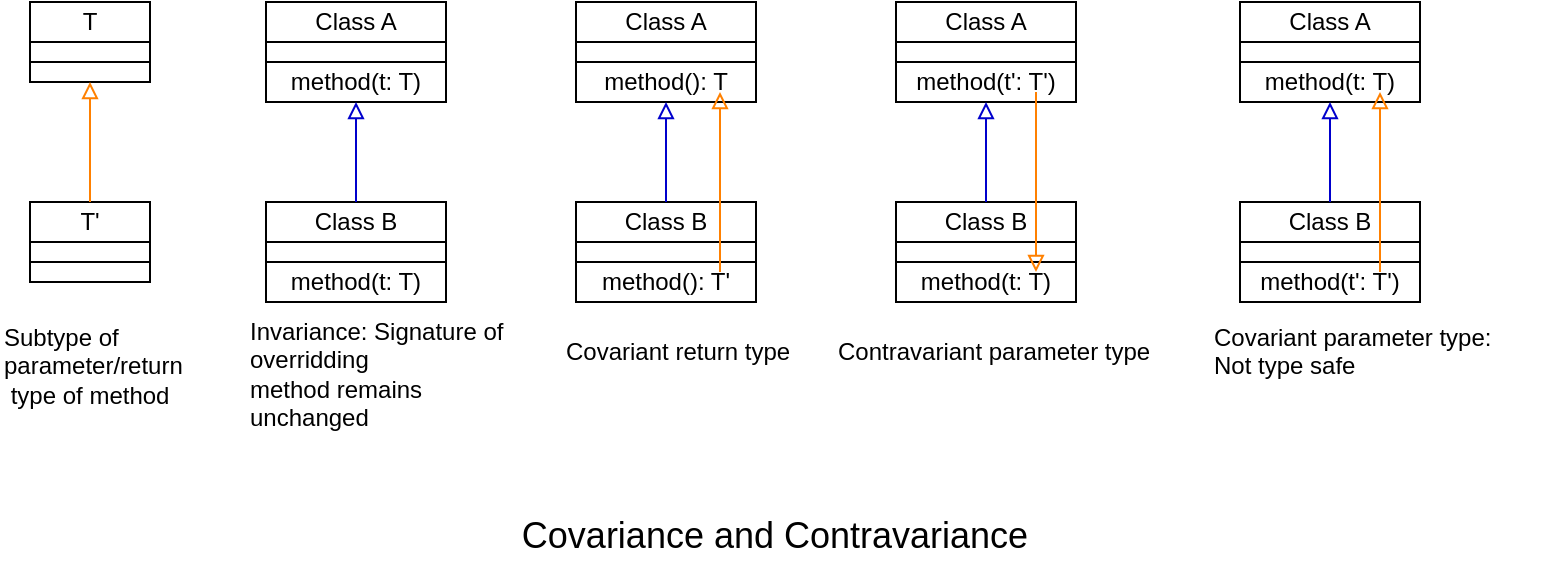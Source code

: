 <mxfile version="26.2.14" pages="2">
  <diagram name="Page-1" id="QpAsIc9VxQo2tAjJdrUa">
    <mxGraphModel dx="1434" dy="754" grid="1" gridSize="10" guides="1" tooltips="1" connect="1" arrows="1" fold="1" page="1" pageScale="1" pageWidth="850" pageHeight="1100" math="0" shadow="0">
      <root>
        <mxCell id="0" />
        <mxCell id="1" parent="0" />
        <mxCell id="6JyDffBrf_J0hEYX_xAe-16" value="" style="group" parent="1" vertex="1" connectable="0">
          <mxGeometry x="65" y="41" width="60" height="40" as="geometry" />
        </mxCell>
        <mxCell id="6JyDffBrf_J0hEYX_xAe-12" value="T" style="rounded=0;whiteSpace=wrap;html=1;" parent="6JyDffBrf_J0hEYX_xAe-16" vertex="1">
          <mxGeometry width="60" height="20" as="geometry" />
        </mxCell>
        <mxCell id="6JyDffBrf_J0hEYX_xAe-13" value="" style="rounded=0;whiteSpace=wrap;html=1;" parent="6JyDffBrf_J0hEYX_xAe-16" vertex="1">
          <mxGeometry y="20" width="60" height="10" as="geometry" />
        </mxCell>
        <mxCell id="6JyDffBrf_J0hEYX_xAe-15" value="" style="rounded=0;whiteSpace=wrap;html=1;" parent="6JyDffBrf_J0hEYX_xAe-16" vertex="1">
          <mxGeometry y="30" width="60" height="10" as="geometry" />
        </mxCell>
        <mxCell id="6JyDffBrf_J0hEYX_xAe-17" value="" style="group" parent="1" vertex="1" connectable="0">
          <mxGeometry x="65" y="141" width="60" height="40" as="geometry" />
        </mxCell>
        <mxCell id="6JyDffBrf_J0hEYX_xAe-18" value="T&#39;" style="rounded=0;whiteSpace=wrap;html=1;" parent="6JyDffBrf_J0hEYX_xAe-17" vertex="1">
          <mxGeometry width="60" height="20" as="geometry" />
        </mxCell>
        <mxCell id="6JyDffBrf_J0hEYX_xAe-19" value="" style="rounded=0;whiteSpace=wrap;html=1;" parent="6JyDffBrf_J0hEYX_xAe-17" vertex="1">
          <mxGeometry y="20" width="60" height="10" as="geometry" />
        </mxCell>
        <mxCell id="6JyDffBrf_J0hEYX_xAe-20" value="" style="rounded=0;whiteSpace=wrap;html=1;" parent="6JyDffBrf_J0hEYX_xAe-17" vertex="1">
          <mxGeometry y="30" width="60" height="10" as="geometry" />
        </mxCell>
        <mxCell id="6JyDffBrf_J0hEYX_xAe-21" value="" style="endArrow=block;endFill=0;html=1;edgeStyle=orthogonalEdgeStyle;align=left;verticalAlign=top;rounded=0;strokeColor=#FF8000;exitX=0.5;exitY=0;exitDx=0;exitDy=0;" parent="1" source="6JyDffBrf_J0hEYX_xAe-18" edge="1">
          <mxGeometry x="-1" relative="1" as="geometry">
            <mxPoint x="95" y="124.429" as="sourcePoint" />
            <mxPoint x="95" y="81" as="targetPoint" />
            <mxPoint as="offset" />
          </mxGeometry>
        </mxCell>
        <mxCell id="6JyDffBrf_J0hEYX_xAe-24" value="" style="group" parent="1" vertex="1" connectable="0">
          <mxGeometry x="183" y="41" width="90" height="50" as="geometry" />
        </mxCell>
        <mxCell id="6JyDffBrf_J0hEYX_xAe-25" value="Class A" style="rounded=0;whiteSpace=wrap;html=1;" parent="6JyDffBrf_J0hEYX_xAe-24" vertex="1">
          <mxGeometry width="90" height="20" as="geometry" />
        </mxCell>
        <mxCell id="6JyDffBrf_J0hEYX_xAe-26" value="" style="rounded=0;whiteSpace=wrap;html=1;" parent="6JyDffBrf_J0hEYX_xAe-24" vertex="1">
          <mxGeometry y="20" width="90" height="10" as="geometry" />
        </mxCell>
        <mxCell id="6JyDffBrf_J0hEYX_xAe-27" value="method(t: T)" style="rounded=0;whiteSpace=wrap;html=1;" parent="6JyDffBrf_J0hEYX_xAe-24" vertex="1">
          <mxGeometry y="30" width="90" height="20" as="geometry" />
        </mxCell>
        <mxCell id="6JyDffBrf_J0hEYX_xAe-37" value="" style="group" parent="1" vertex="1" connectable="0">
          <mxGeometry x="183" y="141" width="90" height="50" as="geometry" />
        </mxCell>
        <mxCell id="6JyDffBrf_J0hEYX_xAe-38" value="Class B" style="rounded=0;whiteSpace=wrap;html=1;" parent="6JyDffBrf_J0hEYX_xAe-37" vertex="1">
          <mxGeometry width="90" height="20" as="geometry" />
        </mxCell>
        <mxCell id="6JyDffBrf_J0hEYX_xAe-39" value="" style="rounded=0;whiteSpace=wrap;html=1;" parent="6JyDffBrf_J0hEYX_xAe-37" vertex="1">
          <mxGeometry y="20" width="90" height="10" as="geometry" />
        </mxCell>
        <mxCell id="6JyDffBrf_J0hEYX_xAe-40" value="method(t: T)" style="rounded=0;whiteSpace=wrap;html=1;" parent="6JyDffBrf_J0hEYX_xAe-37" vertex="1">
          <mxGeometry y="30" width="90" height="20" as="geometry" />
        </mxCell>
        <mxCell id="6JyDffBrf_J0hEYX_xAe-42" style="edgeStyle=orthogonalEdgeStyle;rounded=0;orthogonalLoop=1;jettySize=auto;html=1;entryX=0.5;entryY=1;entryDx=0;entryDy=0;strokeColor=#0000CC;endArrow=block;endFill=0;" parent="1" source="6JyDffBrf_J0hEYX_xAe-38" target="6JyDffBrf_J0hEYX_xAe-27" edge="1">
          <mxGeometry relative="1" as="geometry" />
        </mxCell>
        <mxCell id="6JyDffBrf_J0hEYX_xAe-43" value="" style="group" parent="1" vertex="1" connectable="0">
          <mxGeometry x="338" y="41" width="90" height="50" as="geometry" />
        </mxCell>
        <mxCell id="6JyDffBrf_J0hEYX_xAe-44" value="Class A" style="rounded=0;whiteSpace=wrap;html=1;" parent="6JyDffBrf_J0hEYX_xAe-43" vertex="1">
          <mxGeometry width="90" height="20" as="geometry" />
        </mxCell>
        <mxCell id="6JyDffBrf_J0hEYX_xAe-45" value="" style="rounded=0;whiteSpace=wrap;html=1;" parent="6JyDffBrf_J0hEYX_xAe-43" vertex="1">
          <mxGeometry y="20" width="90" height="10" as="geometry" />
        </mxCell>
        <mxCell id="6JyDffBrf_J0hEYX_xAe-46" value="method(): T" style="rounded=0;whiteSpace=wrap;html=1;" parent="6JyDffBrf_J0hEYX_xAe-43" vertex="1">
          <mxGeometry y="30" width="90" height="20" as="geometry" />
        </mxCell>
        <mxCell id="6JyDffBrf_J0hEYX_xAe-47" value="" style="group" parent="1" vertex="1" connectable="0">
          <mxGeometry x="338" y="141" width="90" height="50" as="geometry" />
        </mxCell>
        <mxCell id="6JyDffBrf_J0hEYX_xAe-48" value="Class B" style="rounded=0;whiteSpace=wrap;html=1;" parent="6JyDffBrf_J0hEYX_xAe-47" vertex="1">
          <mxGeometry width="90" height="20" as="geometry" />
        </mxCell>
        <mxCell id="6JyDffBrf_J0hEYX_xAe-49" value="" style="rounded=0;whiteSpace=wrap;html=1;" parent="6JyDffBrf_J0hEYX_xAe-47" vertex="1">
          <mxGeometry y="20" width="90" height="10" as="geometry" />
        </mxCell>
        <mxCell id="6JyDffBrf_J0hEYX_xAe-50" value="method(): T&#39;" style="rounded=0;whiteSpace=wrap;html=1;" parent="6JyDffBrf_J0hEYX_xAe-47" vertex="1">
          <mxGeometry y="30" width="90" height="20" as="geometry" />
        </mxCell>
        <mxCell id="6JyDffBrf_J0hEYX_xAe-51" style="edgeStyle=orthogonalEdgeStyle;rounded=0;orthogonalLoop=1;jettySize=auto;html=1;entryX=0.5;entryY=1;entryDx=0;entryDy=0;strokeColor=#0000CC;endArrow=block;endFill=0;" parent="1" source="6JyDffBrf_J0hEYX_xAe-48" target="6JyDffBrf_J0hEYX_xAe-46" edge="1">
          <mxGeometry relative="1" as="geometry" />
        </mxCell>
        <mxCell id="6JyDffBrf_J0hEYX_xAe-53" value="" style="endArrow=block;endFill=0;html=1;edgeStyle=orthogonalEdgeStyle;align=left;verticalAlign=top;rounded=0;strokeColor=#FF8000;" parent="1" edge="1">
          <mxGeometry x="-1" relative="1" as="geometry">
            <mxPoint x="410" y="176" as="sourcePoint" />
            <mxPoint x="410" y="86" as="targetPoint" />
            <mxPoint as="offset" />
          </mxGeometry>
        </mxCell>
        <mxCell id="6JyDffBrf_J0hEYX_xAe-54" value="" style="group" parent="1" vertex="1" connectable="0">
          <mxGeometry x="498" y="41" width="90" height="50" as="geometry" />
        </mxCell>
        <mxCell id="6JyDffBrf_J0hEYX_xAe-55" value="Class A" style="rounded=0;whiteSpace=wrap;html=1;" parent="6JyDffBrf_J0hEYX_xAe-54" vertex="1">
          <mxGeometry width="90" height="20" as="geometry" />
        </mxCell>
        <mxCell id="6JyDffBrf_J0hEYX_xAe-56" value="" style="rounded=0;whiteSpace=wrap;html=1;" parent="6JyDffBrf_J0hEYX_xAe-54" vertex="1">
          <mxGeometry y="20" width="90" height="10" as="geometry" />
        </mxCell>
        <mxCell id="6JyDffBrf_J0hEYX_xAe-57" value="method(t&#39;: T&#39;)" style="rounded=0;whiteSpace=wrap;html=1;" parent="6JyDffBrf_J0hEYX_xAe-54" vertex="1">
          <mxGeometry y="30" width="90" height="20" as="geometry" />
        </mxCell>
        <mxCell id="6JyDffBrf_J0hEYX_xAe-58" value="" style="group" parent="1" vertex="1" connectable="0">
          <mxGeometry x="498" y="141" width="90" height="50" as="geometry" />
        </mxCell>
        <mxCell id="6JyDffBrf_J0hEYX_xAe-59" value="Class B" style="rounded=0;whiteSpace=wrap;html=1;" parent="6JyDffBrf_J0hEYX_xAe-58" vertex="1">
          <mxGeometry width="90" height="20" as="geometry" />
        </mxCell>
        <mxCell id="6JyDffBrf_J0hEYX_xAe-60" value="" style="rounded=0;whiteSpace=wrap;html=1;" parent="6JyDffBrf_J0hEYX_xAe-58" vertex="1">
          <mxGeometry y="20" width="90" height="10" as="geometry" />
        </mxCell>
        <mxCell id="6JyDffBrf_J0hEYX_xAe-61" value="method(t: T)" style="rounded=0;whiteSpace=wrap;html=1;" parent="6JyDffBrf_J0hEYX_xAe-58" vertex="1">
          <mxGeometry y="30" width="90" height="20" as="geometry" />
        </mxCell>
        <mxCell id="6JyDffBrf_J0hEYX_xAe-62" style="edgeStyle=orthogonalEdgeStyle;rounded=0;orthogonalLoop=1;jettySize=auto;html=1;entryX=0.5;entryY=1;entryDx=0;entryDy=0;strokeColor=#0000CC;endArrow=block;endFill=0;" parent="1" source="6JyDffBrf_J0hEYX_xAe-59" target="6JyDffBrf_J0hEYX_xAe-57" edge="1">
          <mxGeometry relative="1" as="geometry" />
        </mxCell>
        <mxCell id="6JyDffBrf_J0hEYX_xAe-63" value="" style="endArrow=none;endFill=0;html=1;edgeStyle=orthogonalEdgeStyle;align=left;verticalAlign=top;rounded=0;strokeColor=#FF8000;startArrow=block;startFill=0;" parent="1" edge="1">
          <mxGeometry x="-1" relative="1" as="geometry">
            <mxPoint x="568" y="176" as="sourcePoint" />
            <mxPoint x="568" y="86" as="targetPoint" />
            <mxPoint as="offset" />
          </mxGeometry>
        </mxCell>
        <mxCell id="6JyDffBrf_J0hEYX_xAe-64" value="" style="group" parent="1" vertex="1" connectable="0">
          <mxGeometry x="670" y="41" width="90" height="50" as="geometry" />
        </mxCell>
        <mxCell id="6JyDffBrf_J0hEYX_xAe-65" value="Class A" style="rounded=0;whiteSpace=wrap;html=1;" parent="6JyDffBrf_J0hEYX_xAe-64" vertex="1">
          <mxGeometry width="90" height="20" as="geometry" />
        </mxCell>
        <mxCell id="6JyDffBrf_J0hEYX_xAe-66" value="" style="rounded=0;whiteSpace=wrap;html=1;" parent="6JyDffBrf_J0hEYX_xAe-64" vertex="1">
          <mxGeometry y="20" width="90" height="10" as="geometry" />
        </mxCell>
        <mxCell id="6JyDffBrf_J0hEYX_xAe-67" value="method(t: T)" style="rounded=0;whiteSpace=wrap;html=1;" parent="6JyDffBrf_J0hEYX_xAe-64" vertex="1">
          <mxGeometry y="30" width="90" height="20" as="geometry" />
        </mxCell>
        <mxCell id="6JyDffBrf_J0hEYX_xAe-68" value="" style="group" parent="1" vertex="1" connectable="0">
          <mxGeometry x="670" y="141" width="90" height="50" as="geometry" />
        </mxCell>
        <mxCell id="6JyDffBrf_J0hEYX_xAe-69" value="Class B" style="rounded=0;whiteSpace=wrap;html=1;" parent="6JyDffBrf_J0hEYX_xAe-68" vertex="1">
          <mxGeometry width="90" height="20" as="geometry" />
        </mxCell>
        <mxCell id="6JyDffBrf_J0hEYX_xAe-70" value="" style="rounded=0;whiteSpace=wrap;html=1;" parent="6JyDffBrf_J0hEYX_xAe-68" vertex="1">
          <mxGeometry y="20" width="90" height="10" as="geometry" />
        </mxCell>
        <mxCell id="6JyDffBrf_J0hEYX_xAe-71" value="method(t&#39;: T&#39;)" style="rounded=0;whiteSpace=wrap;html=1;" parent="6JyDffBrf_J0hEYX_xAe-68" vertex="1">
          <mxGeometry y="30" width="90" height="20" as="geometry" />
        </mxCell>
        <mxCell id="6JyDffBrf_J0hEYX_xAe-72" style="edgeStyle=orthogonalEdgeStyle;rounded=0;orthogonalLoop=1;jettySize=auto;html=1;entryX=0.5;entryY=1;entryDx=0;entryDy=0;strokeColor=#0000CC;endArrow=block;endFill=0;" parent="1" source="6JyDffBrf_J0hEYX_xAe-69" target="6JyDffBrf_J0hEYX_xAe-67" edge="1">
          <mxGeometry relative="1" as="geometry" />
        </mxCell>
        <mxCell id="6JyDffBrf_J0hEYX_xAe-74" value="" style="endArrow=block;endFill=0;html=1;edgeStyle=orthogonalEdgeStyle;align=left;verticalAlign=top;rounded=0;strokeColor=#FF8000;" parent="1" edge="1">
          <mxGeometry x="-1" relative="1" as="geometry">
            <mxPoint x="740" y="176" as="sourcePoint" />
            <mxPoint x="740" y="86" as="targetPoint" />
            <mxPoint as="offset" />
          </mxGeometry>
        </mxCell>
        <mxCell id="6JyDffBrf_J0hEYX_xAe-75" value="Subtype of&amp;nbsp;&lt;div&gt;parameter/return&lt;div&gt;&amp;nbsp;type of method&lt;/div&gt;&lt;/div&gt;" style="text;html=1;align=left;verticalAlign=middle;resizable=0;points=[];autosize=1;strokeColor=none;fillColor=none;" parent="1" vertex="1">
          <mxGeometry x="50" y="193" width="110" height="60" as="geometry" />
        </mxCell>
        <mxCell id="6JyDffBrf_J0hEYX_xAe-76" value="Invariance: Signature of&amp;nbsp;&lt;div&gt;overridding&amp;nbsp;&lt;div&gt;method remains&amp;nbsp;&lt;/div&gt;&lt;div&gt;unchanged&lt;/div&gt;&lt;/div&gt;" style="text;html=1;align=left;verticalAlign=middle;resizable=0;points=[];autosize=1;strokeColor=none;fillColor=none;" parent="1" vertex="1">
          <mxGeometry x="173" y="192" width="150" height="70" as="geometry" />
        </mxCell>
        <mxCell id="6JyDffBrf_J0hEYX_xAe-77" value="Covariant return type&lt;div&gt;&lt;br&gt;&lt;/div&gt;" style="text;html=1;align=left;verticalAlign=middle;resizable=0;points=[];autosize=1;strokeColor=none;fillColor=none;" parent="1" vertex="1">
          <mxGeometry x="331" y="203" width="140" height="40" as="geometry" />
        </mxCell>
        <mxCell id="6JyDffBrf_J0hEYX_xAe-78" value="Contravariant parameter type" style="text;html=1;align=left;verticalAlign=middle;resizable=0;points=[];autosize=1;strokeColor=none;fillColor=none;" parent="1" vertex="1">
          <mxGeometry x="467" y="201" width="180" height="30" as="geometry" />
        </mxCell>
        <mxCell id="6JyDffBrf_J0hEYX_xAe-80" value="Covariant parameter type:&amp;nbsp;&lt;div&gt;Not type safe&lt;div&gt;&lt;br&gt;&lt;/div&gt;&lt;/div&gt;" style="text;html=1;align=left;verticalAlign=middle;resizable=0;points=[];autosize=1;strokeColor=none;fillColor=none;" parent="1" vertex="1">
          <mxGeometry x="655" y="193" width="170" height="60" as="geometry" />
        </mxCell>
        <mxCell id="6JyDffBrf_J0hEYX_xAe-82" value="&lt;font style=&quot;font-size: 18px;&quot;&gt;Covariance and Contravariance&lt;/font&gt;" style="text;html=1;align=center;verticalAlign=middle;resizable=0;points=[];autosize=1;strokeColor=none;fillColor=none;" parent="1" vertex="1">
          <mxGeometry x="297" y="288" width="280" height="40" as="geometry" />
        </mxCell>
      </root>
    </mxGraphModel>
  </diagram>
  <diagram id="mVsqojiOygB-uuAasu_9" name="Loom">
    <mxGraphModel dx="223" dy="368" grid="1" gridSize="10" guides="1" tooltips="1" connect="1" arrows="1" fold="1" page="1" pageScale="1" pageWidth="850" pageHeight="1100" math="0" shadow="0">
      <root>
        <mxCell id="0" />
        <mxCell id="1" parent="0" />
        <mxCell id="k1QlYY30l8eu8NrdW4HK-1" value="Spring MVC Application" style="text;html=1;align=center;verticalAlign=middle;resizable=0;points=[];autosize=1;strokeColor=none;fillColor=none;" parent="1" vertex="1">
          <mxGeometry x="80" width="150" height="30" as="geometry" />
        </mxCell>
        <mxCell id="k1QlYY30l8eu8NrdW4HK-2" value="" style="image;aspect=fixed;html=1;points=[];align=center;fontSize=12;image=img/lib/azure2/general/Browser.svg;sketch=1;curveFitting=1;jiggle=2;" parent="1" vertex="1">
          <mxGeometry x="10" y="166.243" width="45.647" height="36.517" as="geometry" />
        </mxCell>
        <mxCell id="k1QlYY30l8eu8NrdW4HK-3" value="" style="rounded=1;whiteSpace=wrap;html=1;dashed=1;dashPattern=8 8;sketch=1;curveFitting=1;jiggle=2;" parent="1" vertex="1">
          <mxGeometry x="142.346" y="40" width="184.568" height="289" as="geometry" />
        </mxCell>
        <mxCell id="k1QlYY30l8eu8NrdW4HK-5" value="" style="image;aspect=fixed;html=1;points=[];align=center;fontSize=12;image=img/lib/azure2/compute/Azure_Spring_Cloud.svg;" parent="1" vertex="1">
          <mxGeometry x="207.346" y="202.827" width="47.754" height="47.754" as="geometry" />
        </mxCell>
        <mxCell id="k1QlYY30l8eu8NrdW4HK-7" value="" style="dashed=0;outlineConnect=0;html=1;align=center;labelPosition=center;verticalLabelPosition=bottom;verticalAlign=top;shape=mxgraph.webicons.java;gradientColor=#DFDEDE;" parent="1" vertex="1">
          <mxGeometry x="193.543" y="81.588" width="82.173" height="72.18" as="geometry" />
        </mxCell>
        <mxCell id="k1QlYY30l8eu8NrdW4HK-8" value="" style="html=1;verticalLabelPosition=bottom;align=center;labelBackgroundColor=#ffffff;verticalAlign=top;strokeWidth=2;strokeColor=#0080F0;shadow=0;dashed=0;shape=mxgraph.ios7.icons.data;" parent="1" vertex="1">
          <mxGeometry x="479.383" y="43.524" width="56.173" height="49.341" as="geometry" />
        </mxCell>
        <mxCell id="k1QlYY30l8eu8NrdW4HK-9" value="" style="image;aspect=fixed;html=1;points=[];align=center;fontSize=12;image=img/lib/azure2/general/Files.svg;sketch=1;curveFitting=1;jiggle=2;" parent="1" vertex="1">
          <mxGeometry x="479.383" y="108.726" width="56.181" height="61.448" as="geometry" />
        </mxCell>
        <mxCell id="k1QlYY30l8eu8NrdW4HK-10" value="" style="outlineConnect=0;fontColor=#232F3E;gradientColor=none;strokeColor=#232F3E;fillColor=#ffffff;dashed=0;verticalLabelPosition=bottom;verticalAlign=top;align=center;html=1;fontSize=12;fontStyle=0;aspect=fixed;shape=mxgraph.aws4.resourceIcon;resIcon=mxgraph.aws4.internet;" parent="1" vertex="1">
          <mxGeometry x="479.383" y="192.959" width="61.799" height="61.799" as="geometry" />
        </mxCell>
        <mxCell id="k1QlYY30l8eu8NrdW4HK-11" value="" style="points=[];aspect=fixed;html=1;align=center;shadow=0;dashed=0;fillColor=#FF6A00;strokeColor=none;shape=mxgraph.alibaba_cloud.kafka;" parent="1" vertex="1">
          <mxGeometry x="479.383" y="283.183" width="56.883" height="42.136" as="geometry" />
        </mxCell>
        <mxCell id="k1QlYY30l8eu8NrdW4HK-12" value="" style="endArrow=classic;html=1;rounded=0;sketch=1;curveFitting=1;jiggle=2;" parent="1" edge="1">
          <mxGeometry width="50" height="50" relative="1" as="geometry">
            <mxPoint x="326.914" y="67.49" as="sourcePoint" />
            <mxPoint x="479.383" y="67.49" as="targetPoint" />
          </mxGeometry>
        </mxCell>
        <mxCell id="k1QlYY30l8eu8NrdW4HK-13" value="" style="endArrow=classic;html=1;rounded=0;sketch=1;curveFitting=1;jiggle=2;" parent="1" edge="1">
          <mxGeometry width="50" height="50" relative="1" as="geometry">
            <mxPoint x="326.914" y="130.929" as="sourcePoint" />
            <mxPoint x="479.383" y="130.929" as="targetPoint" />
          </mxGeometry>
        </mxCell>
        <mxCell id="k1QlYY30l8eu8NrdW4HK-14" value="" style="endArrow=classic;html=1;rounded=0;sketch=1;curveFitting=1;jiggle=2;" parent="1" edge="1">
          <mxGeometry width="50" height="50" relative="1" as="geometry">
            <mxPoint x="326.914" y="223.734" as="sourcePoint" />
            <mxPoint x="479.383" y="223.734" as="targetPoint" />
          </mxGeometry>
        </mxCell>
        <mxCell id="k1QlYY30l8eu8NrdW4HK-15" value="" style="endArrow=classic;html=1;rounded=0;sketch=1;curveFitting=1;jiggle=2;" parent="1" edge="1">
          <mxGeometry width="50" height="50" relative="1" as="geometry">
            <mxPoint x="326.914" y="300.1" as="sourcePoint" />
            <mxPoint x="479.383" y="300.1" as="targetPoint" />
          </mxGeometry>
        </mxCell>
        <mxCell id="k1QlYY30l8eu8NrdW4HK-16" value="Database" style="text;html=1;align=center;verticalAlign=middle;resizable=0;points=[];autosize=1;strokeColor=none;fillColor=none;sketch=1;curveFitting=1;jiggle=2;" parent="1" vertex="1">
          <mxGeometry x="367.037" y="43.524" width="70" height="30" as="geometry" />
        </mxCell>
        <mxCell id="k1QlYY30l8eu8NrdW4HK-17" value="InputStream" style="text;html=1;align=center;verticalAlign=middle;resizable=0;points=[];autosize=1;strokeColor=none;fillColor=none;sketch=1;curveFitting=1;jiggle=2;" parent="1" vertex="1">
          <mxGeometry x="359.012" y="107.104" width="90" height="30" as="geometry" />
        </mxCell>
        <mxCell id="k1QlYY30l8eu8NrdW4HK-18" value="HTTP" style="text;html=1;align=center;verticalAlign=middle;resizable=0;points=[];autosize=1;strokeColor=none;fillColor=none;sketch=1;curveFitting=1;jiggle=2;" parent="1" vertex="1">
          <mxGeometry x="383.086" y="202.827" width="50" height="30" as="geometry" />
        </mxCell>
        <mxCell id="k1QlYY30l8eu8NrdW4HK-19" value="Message Brokers" style="text;html=1;align=center;verticalAlign=middle;resizable=0;points=[];autosize=1;strokeColor=none;fillColor=none;sketch=1;curveFitting=1;jiggle=2;" parent="1" vertex="1">
          <mxGeometry x="355" y="277.544" width="120" height="30" as="geometry" />
        </mxCell>
        <mxCell id="k1QlYY30l8eu8NrdW4HK-21" value="" style="endArrow=classic;html=1;rounded=0;sketch=1;curveFitting=1;jiggle=2;" parent="1" edge="1">
          <mxGeometry width="50" height="50" relative="1" as="geometry">
            <mxPoint x="60" y="190" as="sourcePoint" />
            <mxPoint x="140" y="190" as="targetPoint" />
          </mxGeometry>
        </mxCell>
        <mxCell id="k1QlYY30l8eu8NrdW4HK-22" value="Thread Per Request Model" style="text;html=1;align=center;verticalAlign=middle;resizable=0;points=[];autosize=1;strokeColor=none;fillColor=none;sketch=1;curveFitting=1;jiggle=2;" parent="1" vertex="1">
          <mxGeometry x="37.35" y="368" width="170" height="30" as="geometry" />
        </mxCell>
        <mxCell id="k1QlYY30l8eu8NrdW4HK-23" value="" style="image;aspect=fixed;html=1;points=[];align=center;fontSize=12;image=img/lib/azure2/general/Browser.svg;sketch=1;curveFitting=1;jiggle=2;" parent="1" vertex="1">
          <mxGeometry x="10" y="484.5" width="125" height="100" as="geometry" />
        </mxCell>
        <mxCell id="k1QlYY30l8eu8NrdW4HK-24" value="" style="rounded=1;whiteSpace=wrap;html=1;dashed=1;dashPattern=8 8;sketch=1;curveFitting=1;jiggle=2;" parent="1" vertex="1">
          <mxGeometry x="250" y="390" width="160" height="260" as="geometry" />
        </mxCell>
        <mxCell id="k1QlYY30l8eu8NrdW4HK-25" value="Thread" style="rounded=1;whiteSpace=wrap;html=1;fillColor=#f8cecc;strokeColor=#b85450;sketch=1;curveFitting=1;jiggle=2;" parent="1" vertex="1">
          <mxGeometry x="267.95" y="398" width="120" height="30" as="geometry" />
        </mxCell>
        <mxCell id="k1QlYY30l8eu8NrdW4HK-26" value="Thread" style="rounded=1;whiteSpace=wrap;html=1;fillColor=#f8cecc;strokeColor=#b85450;sketch=1;curveFitting=1;jiggle=2;" parent="1" vertex="1">
          <mxGeometry x="267.95" y="447.5" width="120" height="30" as="geometry" />
        </mxCell>
        <mxCell id="k1QlYY30l8eu8NrdW4HK-27" value="Thread" style="rounded=1;whiteSpace=wrap;html=1;fillColor=#f8cecc;strokeColor=#b85450;sketch=1;curveFitting=1;jiggle=2;" parent="1" vertex="1">
          <mxGeometry x="269.04" y="493" width="120" height="30" as="geometry" />
        </mxCell>
        <mxCell id="k1QlYY30l8eu8NrdW4HK-28" value="Thread" style="rounded=1;whiteSpace=wrap;html=1;fillColor=#f8cecc;strokeColor=#b85450;sketch=1;curveFitting=1;jiggle=2;" parent="1" vertex="1">
          <mxGeometry x="269.04" y="543" width="120" height="30" as="geometry" />
        </mxCell>
        <mxCell id="k1QlYY30l8eu8NrdW4HK-29" value="Thread" style="rounded=1;whiteSpace=wrap;html=1;fillColor=#f8cecc;strokeColor=#b85450;sketch=1;curveFitting=1;jiggle=2;" parent="1" vertex="1">
          <mxGeometry x="269.04" y="593" width="120" height="30" as="geometry" />
        </mxCell>
        <mxCell id="k1QlYY30l8eu8NrdW4HK-30" value="" style="endArrow=classic;html=1;rounded=0;sketch=1;curveFitting=1;jiggle=2;" parent="1" edge="1">
          <mxGeometry width="50" height="50" relative="1" as="geometry">
            <mxPoint x="140" y="500" as="sourcePoint" />
            <mxPoint x="240" y="500" as="targetPoint" />
          </mxGeometry>
        </mxCell>
        <mxCell id="k1QlYY30l8eu8NrdW4HK-31" value="" style="endArrow=classic;html=1;rounded=0;sketch=1;curveFitting=1;jiggle=2;" parent="1" edge="1">
          <mxGeometry width="50" height="50" relative="1" as="geometry">
            <mxPoint x="240" y="550" as="sourcePoint" />
            <mxPoint x="140" y="550" as="targetPoint" />
          </mxGeometry>
        </mxCell>
        <mxCell id="k1QlYY30l8eu8NrdW4HK-32" value="Request" style="text;html=1;align=center;verticalAlign=middle;resizable=0;points=[];autosize=1;strokeColor=none;fillColor=none;sketch=1;curveFitting=1;jiggle=2;" parent="1" vertex="1">
          <mxGeometry x="155" y="470" width="70" height="30" as="geometry" />
        </mxCell>
        <mxCell id="k1QlYY30l8eu8NrdW4HK-33" value="Response" style="text;html=1;align=center;verticalAlign=middle;resizable=0;points=[];autosize=1;strokeColor=none;fillColor=none;sketch=1;curveFitting=1;jiggle=2;" parent="1" vertex="1">
          <mxGeometry x="150" y="518" width="80" height="30" as="geometry" />
        </mxCell>
        <mxCell id="k1QlYY30l8eu8NrdW4HK-34" value="" style="html=1;verticalLabelPosition=bottom;align=center;labelBackgroundColor=#ffffff;verticalAlign=top;strokeWidth=2;strokeColor=#0080F0;shadow=0;dashed=0;shape=mxgraph.ios7.icons.data;" parent="1" vertex="1">
          <mxGeometry x="521" y="399" width="30" height="30" as="geometry" />
        </mxCell>
        <mxCell id="k1QlYY30l8eu8NrdW4HK-35" value="" style="image;aspect=fixed;html=1;points=[];align=center;fontSize=12;image=img/lib/azure2/general/Files.svg;sketch=1;curveFitting=1;jiggle=2;" parent="1" vertex="1">
          <mxGeometry x="520" y="445.1" width="31.82" height="34.8" as="geometry" />
        </mxCell>
        <mxCell id="k1QlYY30l8eu8NrdW4HK-36" value="" style="outlineConnect=0;fontColor=#232F3E;gradientColor=none;strokeColor=#232F3E;fillColor=#ffffff;dashed=0;verticalLabelPosition=bottom;verticalAlign=top;align=center;html=1;fontSize=12;fontStyle=0;aspect=fixed;shape=mxgraph.aws4.resourceIcon;resIcon=mxgraph.aws4.internet;" parent="1" vertex="1">
          <mxGeometry x="520" y="541.86" width="32.28" height="32.28" as="geometry" />
        </mxCell>
        <mxCell id="k1QlYY30l8eu8NrdW4HK-37" value="" style="points=[];aspect=fixed;html=1;align=center;shadow=0;dashed=0;fillColor=#FF6A00;strokeColor=none;shape=mxgraph.alibaba_cloud.kafka;" parent="1" vertex="1">
          <mxGeometry x="522.18" y="597.83" width="27.46" height="20.34" as="geometry" />
        </mxCell>
        <mxCell id="k1QlYY30l8eu8NrdW4HK-38" value="" style="html=1;verticalLabelPosition=bottom;align=center;labelBackgroundColor=#ffffff;verticalAlign=top;strokeWidth=2;strokeColor=#0080F0;shadow=0;dashed=0;shape=mxgraph.ios7.icons.data;" parent="1" vertex="1">
          <mxGeometry x="518.73" y="493" width="30" height="30" as="geometry" />
        </mxCell>
        <mxCell id="k1QlYY30l8eu8NrdW4HK-39" value="" style="endArrow=classic;html=1;rounded=0;sketch=1;curveFitting=1;jiggle=2;" parent="1" edge="1">
          <mxGeometry width="50" height="50" relative="1" as="geometry">
            <mxPoint x="390" y="410" as="sourcePoint" />
            <mxPoint x="510" y="410" as="targetPoint" />
          </mxGeometry>
        </mxCell>
        <mxCell id="k1QlYY30l8eu8NrdW4HK-40" value="" style="endArrow=classic;html=1;rounded=0;sketch=1;curveFitting=1;jiggle=2;" parent="1" edge="1">
          <mxGeometry width="50" height="50" relative="1" as="geometry">
            <mxPoint x="389.73" y="462.16" as="sourcePoint" />
            <mxPoint x="509.73" y="462.16" as="targetPoint" />
          </mxGeometry>
        </mxCell>
        <mxCell id="k1QlYY30l8eu8NrdW4HK-41" value="" style="endArrow=classic;html=1;rounded=0;sketch=1;curveFitting=1;jiggle=2;" parent="1" edge="1">
          <mxGeometry width="50" height="50" relative="1" as="geometry">
            <mxPoint x="390.95" y="507.66" as="sourcePoint" />
            <mxPoint x="510.95" y="507.66" as="targetPoint" />
          </mxGeometry>
        </mxCell>
        <mxCell id="k1QlYY30l8eu8NrdW4HK-42" value="" style="endArrow=classic;html=1;rounded=0;sketch=1;curveFitting=1;jiggle=2;" parent="1" edge="1">
          <mxGeometry width="50" height="50" relative="1" as="geometry">
            <mxPoint x="392.04" y="557.66" as="sourcePoint" />
            <mxPoint x="512.04" y="557.66" as="targetPoint" />
          </mxGeometry>
        </mxCell>
        <mxCell id="k1QlYY30l8eu8NrdW4HK-43" value="" style="endArrow=classic;html=1;rounded=0;sketch=1;curveFitting=1;jiggle=2;" parent="1" edge="1">
          <mxGeometry width="50" height="50" relative="1" as="geometry">
            <mxPoint x="391.04" y="607.66" as="sourcePoint" />
            <mxPoint x="511.04" y="607.66" as="targetPoint" />
          </mxGeometry>
        </mxCell>
        <mxCell id="k1QlYY30l8eu8NrdW4HK-44" value="&lt;font style=&quot;color: light-dark(rgb(0, 0, 0), rgb(255, 0, 0));&quot;&gt;* Only maximum number of threads are allowed&lt;/font&gt;" style="text;html=1;align=center;verticalAlign=middle;resizable=0;points=[];autosize=1;strokeColor=none;fillColor=none;" parent="1" vertex="1">
          <mxGeometry x="10" y="650" width="280" height="30" as="geometry" />
        </mxCell>
        <mxCell id="k1QlYY30l8eu8NrdW4HK-45" value="Java is Made of Threads: wrapper around OS threads" style="text;html=1;align=center;verticalAlign=middle;resizable=0;points=[];autosize=1;strokeColor=none;fillColor=none;" parent="1" vertex="1">
          <mxGeometry x="10" y="690" width="310" height="30" as="geometry" />
        </mxCell>
        <mxCell id="k1QlYY30l8eu8NrdW4HK-46" value="" style="rounded=1;whiteSpace=wrap;html=1;dashed=1;sketch=1;curveFitting=1;jiggle=2;" parent="1" vertex="1">
          <mxGeometry x="30" y="720" width="530" height="290" as="geometry" />
        </mxCell>
        <mxCell id="k1QlYY30l8eu8NrdW4HK-48" value="" style="endArrow=none;dashed=1;html=1;rounded=0;entryX=0.925;entryY=0.483;entryDx=0;entryDy=0;entryPerimeter=0;sketch=1;curveFitting=1;jiggle=2;" parent="1" edge="1">
          <mxGeometry width="50" height="50" relative="1" as="geometry">
            <mxPoint x="59" y="865" as="sourcePoint" />
            <mxPoint x="529.25" y="865.07" as="targetPoint" />
          </mxGeometry>
        </mxCell>
        <mxCell id="k1QlYY30l8eu8NrdW4HK-49" value="&lt;font style=&quot;font-size: 16px;&quot;&gt;Java&lt;/font&gt;" style="text;html=1;align=center;verticalAlign=middle;resizable=0;points=[];autosize=1;strokeColor=none;fillColor=none;sketch=1;curveFitting=1;jiggle=2;" parent="1" vertex="1">
          <mxGeometry x="42.5" y="750" width="60" height="30" as="geometry" />
        </mxCell>
        <mxCell id="k1QlYY30l8eu8NrdW4HK-50" value="&lt;font style=&quot;font-size: 16px;&quot;&gt;OS&lt;/font&gt;" style="text;html=1;align=center;verticalAlign=middle;resizable=0;points=[];autosize=1;strokeColor=none;fillColor=none;sketch=1;curveFitting=1;jiggle=2;" parent="1" vertex="1">
          <mxGeometry x="47.5" y="920" width="50" height="30" as="geometry" />
        </mxCell>
        <mxCell id="k1QlYY30l8eu8NrdW4HK-51" value="Scheduler" style="rounded=1;whiteSpace=wrap;html=1;dashed=1;sketch=1;curveFitting=1;jiggle=2;" parent="1" vertex="1">
          <mxGeometry x="65" y="876" width="70" height="20" as="geometry" />
        </mxCell>
        <mxCell id="k1QlYY30l8eu8NrdW4HK-65" style="edgeStyle=orthogonalEdgeStyle;rounded=0;orthogonalLoop=1;jettySize=auto;html=1;entryX=0.5;entryY=1;entryDx=0;entryDy=0;endArrow=none;startFill=0;sketch=1;curveFitting=1;jiggle=2;" parent="1" source="k1QlYY30l8eu8NrdW4HK-52" target="k1QlYY30l8eu8NrdW4HK-58" edge="1">
          <mxGeometry relative="1" as="geometry" />
        </mxCell>
        <mxCell id="k1QlYY30l8eu8NrdW4HK-52" value="" style="rounded=0;whiteSpace=wrap;html=1;sketch=1;curveFitting=1;jiggle=2;" parent="1" vertex="1">
          <mxGeometry x="155" y="903" width="34" height="94" as="geometry" />
        </mxCell>
        <mxCell id="k1QlYY30l8eu8NrdW4HK-66" style="edgeStyle=orthogonalEdgeStyle;rounded=0;orthogonalLoop=1;jettySize=auto;html=1;entryX=0.5;entryY=1;entryDx=0;entryDy=0;endArrow=none;startFill=0;sketch=1;curveFitting=1;jiggle=2;" parent="1" source="k1QlYY30l8eu8NrdW4HK-53" target="k1QlYY30l8eu8NrdW4HK-59" edge="1">
          <mxGeometry relative="1" as="geometry" />
        </mxCell>
        <mxCell id="k1QlYY30l8eu8NrdW4HK-53" value="" style="rounded=0;whiteSpace=wrap;html=1;sketch=1;curveFitting=1;jiggle=2;" parent="1" vertex="1">
          <mxGeometry x="216.63" y="903" width="34" height="94" as="geometry" />
        </mxCell>
        <mxCell id="k1QlYY30l8eu8NrdW4HK-67" style="edgeStyle=orthogonalEdgeStyle;rounded=0;orthogonalLoop=1;jettySize=auto;html=1;endArrow=none;startFill=0;sketch=1;curveFitting=1;jiggle=2;" parent="1" source="k1QlYY30l8eu8NrdW4HK-54" target="k1QlYY30l8eu8NrdW4HK-60" edge="1">
          <mxGeometry relative="1" as="geometry" />
        </mxCell>
        <mxCell id="k1QlYY30l8eu8NrdW4HK-54" value="" style="rounded=0;whiteSpace=wrap;html=1;sketch=1;curveFitting=1;jiggle=2;" parent="1" vertex="1">
          <mxGeometry x="274.72" y="903" width="34" height="94" as="geometry" />
        </mxCell>
        <mxCell id="k1QlYY30l8eu8NrdW4HK-68" style="edgeStyle=orthogonalEdgeStyle;rounded=0;orthogonalLoop=1;jettySize=auto;html=1;endArrow=none;startFill=0;sketch=1;curveFitting=1;jiggle=2;" parent="1" source="k1QlYY30l8eu8NrdW4HK-55" target="k1QlYY30l8eu8NrdW4HK-61" edge="1">
          <mxGeometry relative="1" as="geometry" />
        </mxCell>
        <mxCell id="k1QlYY30l8eu8NrdW4HK-55" value="" style="rounded=0;whiteSpace=wrap;html=1;sketch=1;curveFitting=1;jiggle=2;" parent="1" vertex="1">
          <mxGeometry x="332.04" y="903" width="34" height="94" as="geometry" />
        </mxCell>
        <mxCell id="k1QlYY30l8eu8NrdW4HK-69" style="edgeStyle=orthogonalEdgeStyle;rounded=0;orthogonalLoop=1;jettySize=auto;html=1;endArrow=none;startFill=0;sketch=1;curveFitting=1;jiggle=2;" parent="1" source="k1QlYY30l8eu8NrdW4HK-56" target="k1QlYY30l8eu8NrdW4HK-62" edge="1">
          <mxGeometry relative="1" as="geometry" />
        </mxCell>
        <mxCell id="k1QlYY30l8eu8NrdW4HK-56" value="" style="rounded=0;whiteSpace=wrap;html=1;sketch=1;curveFitting=1;jiggle=2;" parent="1" vertex="1">
          <mxGeometry x="390.09" y="903" width="34" height="94" as="geometry" />
        </mxCell>
        <mxCell id="k1QlYY30l8eu8NrdW4HK-70" style="edgeStyle=orthogonalEdgeStyle;rounded=0;orthogonalLoop=1;jettySize=auto;html=1;entryX=0.5;entryY=1;entryDx=0;entryDy=0;endArrow=none;startFill=0;sketch=1;curveFitting=1;jiggle=2;" parent="1" source="k1QlYY30l8eu8NrdW4HK-57" target="k1QlYY30l8eu8NrdW4HK-63" edge="1">
          <mxGeometry relative="1" as="geometry" />
        </mxCell>
        <mxCell id="k1QlYY30l8eu8NrdW4HK-57" value="" style="rounded=0;whiteSpace=wrap;html=1;sketch=1;curveFitting=1;jiggle=2;" parent="1" vertex="1">
          <mxGeometry x="459" y="903" width="34" height="94" as="geometry" />
        </mxCell>
        <mxCell id="k1QlYY30l8eu8NrdW4HK-58" value="" style="rounded=0;whiteSpace=wrap;html=1;fillColor=#dae8fc;strokeColor=#6c8ebf;sketch=1;curveFitting=1;jiggle=2;" parent="1" vertex="1">
          <mxGeometry x="155.04" y="730" width="34" height="94" as="geometry" />
        </mxCell>
        <mxCell id="k1QlYY30l8eu8NrdW4HK-59" value="" style="rounded=0;whiteSpace=wrap;html=1;fillColor=#dae8fc;strokeColor=#6c8ebf;sketch=1;curveFitting=1;jiggle=2;" parent="1" vertex="1">
          <mxGeometry x="216.67" y="730" width="34" height="94" as="geometry" />
        </mxCell>
        <mxCell id="k1QlYY30l8eu8NrdW4HK-60" value="" style="rounded=0;whiteSpace=wrap;html=1;fillColor=#dae8fc;strokeColor=#6c8ebf;sketch=1;curveFitting=1;jiggle=2;" parent="1" vertex="1">
          <mxGeometry x="274.76" y="730" width="34" height="94" as="geometry" />
        </mxCell>
        <mxCell id="k1QlYY30l8eu8NrdW4HK-61" value="" style="rounded=0;whiteSpace=wrap;html=1;fillColor=#dae8fc;strokeColor=#6c8ebf;sketch=1;curveFitting=1;jiggle=2;" parent="1" vertex="1">
          <mxGeometry x="332.08" y="730" width="34" height="94" as="geometry" />
        </mxCell>
        <mxCell id="k1QlYY30l8eu8NrdW4HK-62" value="" style="rounded=0;whiteSpace=wrap;html=1;fillColor=#dae8fc;strokeColor=#6c8ebf;sketch=1;curveFitting=1;jiggle=2;" parent="1" vertex="1">
          <mxGeometry x="390.13" y="730" width="34" height="94" as="geometry" />
        </mxCell>
        <mxCell id="k1QlYY30l8eu8NrdW4HK-63" value="" style="rounded=0;whiteSpace=wrap;html=1;fillColor=#dae8fc;strokeColor=#6c8ebf;sketch=1;curveFitting=1;jiggle=2;" parent="1" vertex="1">
          <mxGeometry x="459.04" y="730" width="34" height="94" as="geometry" />
        </mxCell>
        <mxCell id="k1QlYY30l8eu8NrdW4HK-64" value="1:1" style="text;html=1;align=center;verticalAlign=middle;resizable=0;points=[];autosize=1;strokeColor=none;fillColor=none;sketch=1;curveFitting=1;jiggle=2;" parent="1" vertex="1">
          <mxGeometry x="25" y="850" width="40" height="30" as="geometry" />
        </mxCell>
        <mxCell id="k1QlYY30l8eu8NrdW4HK-71" value="Java Threads&lt;br&gt;or&lt;br&gt;Platform Threads" style="text;html=1;align=center;verticalAlign=middle;resizable=0;points=[];autosize=1;strokeColor=none;fillColor=none;" parent="1" vertex="1">
          <mxGeometry x="570" y="735" width="120" height="60" as="geometry" />
        </mxCell>
        <mxCell id="k1QlYY30l8eu8NrdW4HK-72" value="OS Threads&lt;br&gt;or&lt;br&gt;Native Threads" style="text;html=1;align=center;verticalAlign=middle;resizable=0;points=[];autosize=1;strokeColor=none;fillColor=none;" parent="1" vertex="1">
          <mxGeometry x="580" y="920" width="100" height="60" as="geometry" />
        </mxCell>
        <mxCell id="k1QlYY30l8eu8NrdW4HK-73" value="" style="rounded=1;whiteSpace=wrap;html=1;dashed=1;" parent="1" vertex="1">
          <mxGeometry x="29.22" y="1060" width="530" height="300" as="geometry" />
        </mxCell>
        <mxCell id="k1QlYY30l8eu8NrdW4HK-74" value="" style="endArrow=none;dashed=1;html=1;rounded=0;entryX=0.925;entryY=0.483;entryDx=0;entryDy=0;entryPerimeter=0;" parent="1" edge="1">
          <mxGeometry width="50" height="50" relative="1" as="geometry">
            <mxPoint x="58.22" y="1215" as="sourcePoint" />
            <mxPoint x="528.47" y="1215.07" as="targetPoint" />
          </mxGeometry>
        </mxCell>
        <mxCell id="k1QlYY30l8eu8NrdW4HK-75" value="&lt;font style=&quot;font-size: 16px;&quot;&gt;Java&lt;/font&gt;" style="text;html=1;align=center;verticalAlign=middle;resizable=0;points=[];autosize=1;strokeColor=none;fillColor=none;" parent="1" vertex="1">
          <mxGeometry x="41.72" y="1100" width="60" height="30" as="geometry" />
        </mxCell>
        <mxCell id="k1QlYY30l8eu8NrdW4HK-76" value="&lt;font style=&quot;font-size: 16px;&quot;&gt;OS&lt;/font&gt;" style="text;html=1;align=center;verticalAlign=middle;resizable=0;points=[];autosize=1;strokeColor=none;fillColor=none;" parent="1" vertex="1">
          <mxGeometry x="46.72" y="1270" width="50" height="30" as="geometry" />
        </mxCell>
        <mxCell id="k1QlYY30l8eu8NrdW4HK-77" value="Scheduler" style="rounded=1;whiteSpace=wrap;html=1;dashed=1;" parent="1" vertex="1">
          <mxGeometry x="64.22" y="1226" width="70" height="20" as="geometry" />
        </mxCell>
        <mxCell id="k1QlYY30l8eu8NrdW4HK-96" value="1:1" style="text;html=1;align=center;verticalAlign=middle;resizable=0;points=[];autosize=1;strokeColor=none;fillColor=none;" parent="1" vertex="1">
          <mxGeometry x="24.22" y="1200" width="40" height="30" as="geometry" />
        </mxCell>
        <mxCell id="k1QlYY30l8eu8NrdW4HK-137" style="edgeStyle=orthogonalEdgeStyle;rounded=0;orthogonalLoop=1;jettySize=auto;html=1;entryX=0.5;entryY=1;entryDx=0;entryDy=0;endArrow=none;startFill=0;" parent="1" source="k1QlYY30l8eu8NrdW4HK-97" target="k1QlYY30l8eu8NrdW4HK-101" edge="1">
          <mxGeometry relative="1" as="geometry" />
        </mxCell>
        <mxCell id="k1QlYY30l8eu8NrdW4HK-97" value="" style="rounded=0;whiteSpace=wrap;html=1;" parent="1" vertex="1">
          <mxGeometry x="162.5" y="1280" width="40" height="40" as="geometry" />
        </mxCell>
        <mxCell id="k1QlYY30l8eu8NrdW4HK-138" style="edgeStyle=orthogonalEdgeStyle;rounded=0;orthogonalLoop=1;jettySize=auto;html=1;endArrow=none;startFill=0;" parent="1" source="k1QlYY30l8eu8NrdW4HK-98" target="k1QlYY30l8eu8NrdW4HK-106" edge="1">
          <mxGeometry relative="1" as="geometry" />
        </mxCell>
        <mxCell id="k1QlYY30l8eu8NrdW4HK-98" value="" style="rounded=0;whiteSpace=wrap;html=1;" parent="1" vertex="1">
          <mxGeometry x="254" y="1280" width="40" height="40" as="geometry" />
        </mxCell>
        <mxCell id="k1QlYY30l8eu8NrdW4HK-139" style="edgeStyle=orthogonalEdgeStyle;rounded=0;orthogonalLoop=1;jettySize=auto;html=1;endArrow=none;startFill=0;" parent="1" source="k1QlYY30l8eu8NrdW4HK-99" target="k1QlYY30l8eu8NrdW4HK-107" edge="1">
          <mxGeometry relative="1" as="geometry" />
        </mxCell>
        <mxCell id="k1QlYY30l8eu8NrdW4HK-99" value="" style="rounded=0;whiteSpace=wrap;html=1;" parent="1" vertex="1">
          <mxGeometry x="354.07" y="1280" width="40" height="40" as="geometry" />
        </mxCell>
        <mxCell id="k1QlYY30l8eu8NrdW4HK-140" style="edgeStyle=orthogonalEdgeStyle;rounded=0;orthogonalLoop=1;jettySize=auto;html=1;endArrow=none;startFill=0;" parent="1" source="k1QlYY30l8eu8NrdW4HK-100" target="k1QlYY30l8eu8NrdW4HK-108" edge="1">
          <mxGeometry relative="1" as="geometry" />
        </mxCell>
        <mxCell id="k1QlYY30l8eu8NrdW4HK-100" value="" style="rounded=0;whiteSpace=wrap;html=1;" parent="1" vertex="1">
          <mxGeometry x="456.04" y="1280" width="40" height="40" as="geometry" />
        </mxCell>
        <mxCell id="k1QlYY30l8eu8NrdW4HK-132" style="edgeStyle=orthogonalEdgeStyle;rounded=0;orthogonalLoop=1;jettySize=auto;html=1;entryX=0.5;entryY=1;entryDx=0;entryDy=0;endArrow=none;startFill=0;" parent="1" source="k1QlYY30l8eu8NrdW4HK-101" target="k1QlYY30l8eu8NrdW4HK-112" edge="1">
          <mxGeometry relative="1" as="geometry" />
        </mxCell>
        <mxCell id="k1QlYY30l8eu8NrdW4HK-101" value="Platform&lt;br&gt;Thread" style="rounded=1;whiteSpace=wrap;html=1;fillStyle=hatch;fillColor=#d5e8d4;strokeColor=default;fixDash=0;gradientColor=none;perimeterSpacing=2;" parent="1" vertex="1">
          <mxGeometry x="145" y="1160" width="75" height="40" as="geometry" />
        </mxCell>
        <mxCell id="k1QlYY30l8eu8NrdW4HK-105" value="V" style="rounded=0;whiteSpace=wrap;html=1;fillColor=#dae8fc;strokeColor=#6c8ebf;" parent="1" vertex="1">
          <mxGeometry x="146.5" y="1077" width="20" height="20" as="geometry" />
        </mxCell>
        <mxCell id="k1QlYY30l8eu8NrdW4HK-133" style="edgeStyle=orthogonalEdgeStyle;rounded=0;orthogonalLoop=1;jettySize=auto;html=1;entryX=0.5;entryY=1;entryDx=0;entryDy=0;endArrow=none;startFill=0;" parent="1" source="k1QlYY30l8eu8NrdW4HK-106" target="k1QlYY30l8eu8NrdW4HK-118" edge="1">
          <mxGeometry relative="1" as="geometry" />
        </mxCell>
        <mxCell id="k1QlYY30l8eu8NrdW4HK-106" value="Platform&lt;br&gt;Thread" style="rounded=1;whiteSpace=wrap;html=1;fillStyle=hatch;fillColor=#d5e8d4;strokeColor=default;fixDash=0;gradientColor=none;perimeterSpacing=2;" parent="1" vertex="1">
          <mxGeometry x="236.5" y="1160" width="75" height="40" as="geometry" />
        </mxCell>
        <mxCell id="k1QlYY30l8eu8NrdW4HK-135" style="edgeStyle=orthogonalEdgeStyle;rounded=0;orthogonalLoop=1;jettySize=auto;html=1;entryX=0.5;entryY=1;entryDx=0;entryDy=0;endArrow=none;startFill=0;" parent="1" source="k1QlYY30l8eu8NrdW4HK-107" target="k1QlYY30l8eu8NrdW4HK-124" edge="1">
          <mxGeometry relative="1" as="geometry" />
        </mxCell>
        <mxCell id="k1QlYY30l8eu8NrdW4HK-107" value="Platform&lt;br&gt;Thread" style="rounded=1;whiteSpace=wrap;html=1;fillStyle=hatch;fillColor=#d5e8d4;strokeColor=default;fixDash=0;gradientColor=none;perimeterSpacing=2;" parent="1" vertex="1">
          <mxGeometry x="336.57" y="1160" width="75" height="40" as="geometry" />
        </mxCell>
        <mxCell id="k1QlYY30l8eu8NrdW4HK-136" style="edgeStyle=orthogonalEdgeStyle;rounded=0;orthogonalLoop=1;jettySize=auto;html=1;entryX=0.5;entryY=1;entryDx=0;entryDy=0;endArrow=none;startFill=0;" parent="1" source="k1QlYY30l8eu8NrdW4HK-108" target="k1QlYY30l8eu8NrdW4HK-130" edge="1">
          <mxGeometry relative="1" as="geometry" />
        </mxCell>
        <mxCell id="k1QlYY30l8eu8NrdW4HK-108" value="Platform&lt;br&gt;Thread" style="rounded=1;whiteSpace=wrap;html=1;fillStyle=hatch;fillColor=#d5e8d4;strokeColor=default;fixDash=0;gradientColor=none;perimeterSpacing=2;" parent="1" vertex="1">
          <mxGeometry x="438.54" y="1160" width="75" height="40" as="geometry" />
        </mxCell>
        <mxCell id="k1QlYY30l8eu8NrdW4HK-109" value="V" style="rounded=0;whiteSpace=wrap;html=1;fillColor=#dae8fc;strokeColor=#6c8ebf;" parent="1" vertex="1">
          <mxGeometry x="172.5" y="1077" width="20" height="20" as="geometry" />
        </mxCell>
        <mxCell id="k1QlYY30l8eu8NrdW4HK-110" value="V" style="rounded=0;whiteSpace=wrap;html=1;fillColor=#dae8fc;strokeColor=#6c8ebf;" parent="1" vertex="1">
          <mxGeometry x="198.5" y="1077" width="20" height="20" as="geometry" />
        </mxCell>
        <mxCell id="k1QlYY30l8eu8NrdW4HK-111" value="V" style="rounded=0;whiteSpace=wrap;html=1;fillColor=#dae8fc;strokeColor=#6c8ebf;" parent="1" vertex="1">
          <mxGeometry x="146.5" y="1104" width="20" height="20" as="geometry" />
        </mxCell>
        <mxCell id="k1QlYY30l8eu8NrdW4HK-112" value="V" style="rounded=0;whiteSpace=wrap;html=1;fillColor=#dae8fc;strokeColor=#6c8ebf;" parent="1" vertex="1">
          <mxGeometry x="172.5" y="1104" width="20" height="20" as="geometry" />
        </mxCell>
        <mxCell id="k1QlYY30l8eu8NrdW4HK-113" value="V" style="rounded=0;whiteSpace=wrap;html=1;fillColor=#dae8fc;strokeColor=#6c8ebf;" parent="1" vertex="1">
          <mxGeometry x="198.5" y="1104" width="20" height="20" as="geometry" />
        </mxCell>
        <mxCell id="k1QlYY30l8eu8NrdW4HK-114" value="V" style="rounded=0;whiteSpace=wrap;html=1;fillColor=#dae8fc;strokeColor=#6c8ebf;" parent="1" vertex="1">
          <mxGeometry x="238" y="1077" width="20" height="20" as="geometry" />
        </mxCell>
        <mxCell id="k1QlYY30l8eu8NrdW4HK-115" value="V" style="rounded=0;whiteSpace=wrap;html=1;fillColor=#dae8fc;strokeColor=#6c8ebf;" parent="1" vertex="1">
          <mxGeometry x="264" y="1077" width="20" height="20" as="geometry" />
        </mxCell>
        <mxCell id="k1QlYY30l8eu8NrdW4HK-116" value="V" style="rounded=0;whiteSpace=wrap;html=1;fillColor=#dae8fc;strokeColor=#6c8ebf;" parent="1" vertex="1">
          <mxGeometry x="290" y="1077" width="20" height="20" as="geometry" />
        </mxCell>
        <mxCell id="k1QlYY30l8eu8NrdW4HK-117" value="V" style="rounded=0;whiteSpace=wrap;html=1;fillColor=#dae8fc;strokeColor=#6c8ebf;" parent="1" vertex="1">
          <mxGeometry x="238" y="1104" width="20" height="20" as="geometry" />
        </mxCell>
        <mxCell id="k1QlYY30l8eu8NrdW4HK-118" value="V" style="rounded=0;whiteSpace=wrap;html=1;fillColor=#dae8fc;strokeColor=#6c8ebf;" parent="1" vertex="1">
          <mxGeometry x="264" y="1104" width="20" height="20" as="geometry" />
        </mxCell>
        <mxCell id="k1QlYY30l8eu8NrdW4HK-119" value="V" style="rounded=0;whiteSpace=wrap;html=1;fillColor=#dae8fc;strokeColor=#6c8ebf;" parent="1" vertex="1">
          <mxGeometry x="290" y="1104" width="20" height="20" as="geometry" />
        </mxCell>
        <mxCell id="k1QlYY30l8eu8NrdW4HK-120" value="V" style="rounded=0;whiteSpace=wrap;html=1;fillColor=#dae8fc;strokeColor=#6c8ebf;" parent="1" vertex="1">
          <mxGeometry x="338.07" y="1077" width="20" height="20" as="geometry" />
        </mxCell>
        <mxCell id="k1QlYY30l8eu8NrdW4HK-121" value="V" style="rounded=0;whiteSpace=wrap;html=1;fillColor=#dae8fc;strokeColor=#6c8ebf;" parent="1" vertex="1">
          <mxGeometry x="364.07" y="1077" width="20" height="20" as="geometry" />
        </mxCell>
        <mxCell id="k1QlYY30l8eu8NrdW4HK-122" value="V" style="rounded=0;whiteSpace=wrap;html=1;fillColor=#dae8fc;strokeColor=#6c8ebf;" parent="1" vertex="1">
          <mxGeometry x="390.07" y="1077" width="20" height="20" as="geometry" />
        </mxCell>
        <mxCell id="k1QlYY30l8eu8NrdW4HK-123" value="V" style="rounded=0;whiteSpace=wrap;html=1;fillColor=#dae8fc;strokeColor=#6c8ebf;" parent="1" vertex="1">
          <mxGeometry x="338.07" y="1104" width="20" height="20" as="geometry" />
        </mxCell>
        <mxCell id="k1QlYY30l8eu8NrdW4HK-124" value="V" style="rounded=0;whiteSpace=wrap;html=1;fillColor=#dae8fc;strokeColor=#6c8ebf;" parent="1" vertex="1">
          <mxGeometry x="364.07" y="1104" width="20" height="20" as="geometry" />
        </mxCell>
        <mxCell id="k1QlYY30l8eu8NrdW4HK-125" value="V" style="rounded=0;whiteSpace=wrap;html=1;fillColor=#dae8fc;strokeColor=#6c8ebf;" parent="1" vertex="1">
          <mxGeometry x="390.07" y="1104" width="20" height="20" as="geometry" />
        </mxCell>
        <mxCell id="k1QlYY30l8eu8NrdW4HK-126" value="V" style="rounded=0;whiteSpace=wrap;html=1;fillColor=#dae8fc;strokeColor=#6c8ebf;" parent="1" vertex="1">
          <mxGeometry x="440" y="1077" width="20" height="20" as="geometry" />
        </mxCell>
        <mxCell id="k1QlYY30l8eu8NrdW4HK-127" value="V" style="rounded=0;whiteSpace=wrap;html=1;fillColor=#dae8fc;strokeColor=#6c8ebf;" parent="1" vertex="1">
          <mxGeometry x="466" y="1077" width="20" height="20" as="geometry" />
        </mxCell>
        <mxCell id="k1QlYY30l8eu8NrdW4HK-128" value="V" style="rounded=0;whiteSpace=wrap;html=1;fillColor=#dae8fc;strokeColor=#6c8ebf;" parent="1" vertex="1">
          <mxGeometry x="492" y="1077" width="20" height="20" as="geometry" />
        </mxCell>
        <mxCell id="k1QlYY30l8eu8NrdW4HK-129" value="V" style="rounded=0;whiteSpace=wrap;html=1;fillColor=#dae8fc;strokeColor=#6c8ebf;" parent="1" vertex="1">
          <mxGeometry x="440" y="1104" width="20" height="20" as="geometry" />
        </mxCell>
        <mxCell id="k1QlYY30l8eu8NrdW4HK-130" value="V" style="rounded=0;whiteSpace=wrap;html=1;fillColor=#dae8fc;strokeColor=#6c8ebf;" parent="1" vertex="1">
          <mxGeometry x="466" y="1104" width="20" height="20" as="geometry" />
        </mxCell>
        <mxCell id="k1QlYY30l8eu8NrdW4HK-131" value="V" style="rounded=0;whiteSpace=wrap;html=1;fillColor=#dae8fc;strokeColor=#6c8ebf;" parent="1" vertex="1">
          <mxGeometry x="492" y="1104" width="20" height="20" as="geometry" />
        </mxCell>
      </root>
    </mxGraphModel>
  </diagram>
</mxfile>
